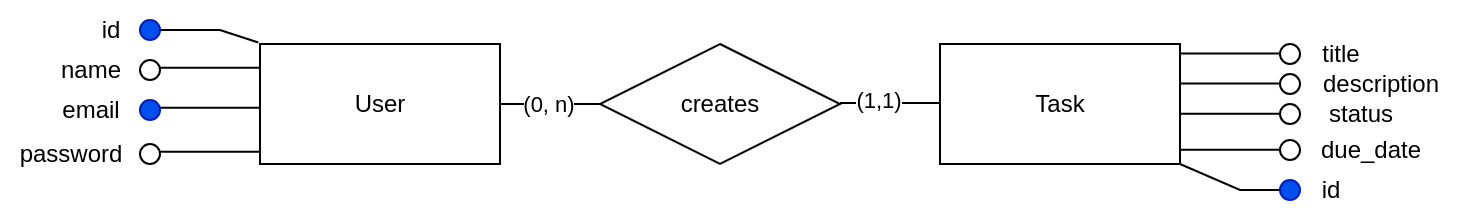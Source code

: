 <mxfile version="26.0.11">
  <diagram name="Página-1" id="kZy3xljdfepiubTWeHgB">
    <mxGraphModel dx="1162" dy="650" grid="1" gridSize="10" guides="1" tooltips="1" connect="1" arrows="1" fold="1" page="1" pageScale="1" pageWidth="1169" pageHeight="827" math="0" shadow="0">
      <root>
        <mxCell id="0" />
        <mxCell id="1" parent="0" />
        <mxCell id="F56f-dYNp2Z08EHvSHsC-2" value="User" style="rounded=0;whiteSpace=wrap;html=1;" parent="1" vertex="1">
          <mxGeometry x="340" y="470" width="120" height="60" as="geometry" />
        </mxCell>
        <mxCell id="F56f-dYNp2Z08EHvSHsC-4" value="Task" style="rounded=0;whiteSpace=wrap;html=1;" parent="1" vertex="1">
          <mxGeometry x="680" y="470" width="120" height="60" as="geometry" />
        </mxCell>
        <mxCell id="F56f-dYNp2Z08EHvSHsC-7" value="creates" style="shape=rhombus;perimeter=rhombusPerimeter;whiteSpace=wrap;html=1;align=center;" parent="1" vertex="1">
          <mxGeometry x="510" y="470" width="120" height="60" as="geometry" />
        </mxCell>
        <mxCell id="F56f-dYNp2Z08EHvSHsC-9" value="" style="endArrow=none;html=1;rounded=0;entryX=1;entryY=0.5;entryDx=0;entryDy=0;" parent="1" source="F56f-dYNp2Z08EHvSHsC-7" target="F56f-dYNp2Z08EHvSHsC-2" edge="1">
          <mxGeometry width="50" height="50" relative="1" as="geometry">
            <mxPoint x="390" y="610" as="sourcePoint" />
            <mxPoint x="440" y="560" as="targetPoint" />
          </mxGeometry>
        </mxCell>
        <mxCell id="F56f-dYNp2Z08EHvSHsC-40" value="(0, n)" style="edgeLabel;html=1;align=center;verticalAlign=middle;resizable=0;points=[];" parent="F56f-dYNp2Z08EHvSHsC-9" vertex="1" connectable="0">
          <mxGeometry x="0.053" relative="1" as="geometry">
            <mxPoint as="offset" />
          </mxGeometry>
        </mxCell>
        <mxCell id="F56f-dYNp2Z08EHvSHsC-10" value="" style="endArrow=none;html=1;rounded=0;entryX=1;entryY=0.5;entryDx=0;entryDy=0;" parent="1" edge="1">
          <mxGeometry width="50" height="50" relative="1" as="geometry">
            <mxPoint x="680" y="499.5" as="sourcePoint" />
            <mxPoint x="630" y="499.5" as="targetPoint" />
          </mxGeometry>
        </mxCell>
        <mxCell id="F56f-dYNp2Z08EHvSHsC-41" value="(1,1)" style="edgeLabel;html=1;align=center;verticalAlign=middle;resizable=0;points=[];" parent="F56f-dYNp2Z08EHvSHsC-10" vertex="1" connectable="0">
          <mxGeometry x="0.24" y="-2" relative="1" as="geometry">
            <mxPoint as="offset" />
          </mxGeometry>
        </mxCell>
        <mxCell id="F56f-dYNp2Z08EHvSHsC-12" value="name" style="text;html=1;align=center;verticalAlign=middle;resizable=0;points=[];autosize=1;strokeColor=none;fillColor=none;" parent="1" vertex="1">
          <mxGeometry x="230" y="468" width="50" height="30" as="geometry" />
        </mxCell>
        <mxCell id="F56f-dYNp2Z08EHvSHsC-13" value="" style="endArrow=none;html=1;rounded=0;entryX=1;entryY=0.5;entryDx=0;entryDy=0;" parent="1" edge="1">
          <mxGeometry width="50" height="50" relative="1" as="geometry">
            <mxPoint x="340" y="481.89" as="sourcePoint" />
            <mxPoint x="290" y="481.89" as="targetPoint" />
          </mxGeometry>
        </mxCell>
        <mxCell id="F56f-dYNp2Z08EHvSHsC-16" value="" style="ellipse;whiteSpace=wrap;html=1;aspect=fixed;" parent="1" vertex="1">
          <mxGeometry x="280" y="478" width="10" height="10" as="geometry" />
        </mxCell>
        <mxCell id="F56f-dYNp2Z08EHvSHsC-17" value="" style="endArrow=none;html=1;rounded=0;entryX=1;entryY=0.5;entryDx=0;entryDy=0;" parent="1" edge="1">
          <mxGeometry width="50" height="50" relative="1" as="geometry">
            <mxPoint x="340" y="501.89" as="sourcePoint" />
            <mxPoint x="290" y="501.89" as="targetPoint" />
          </mxGeometry>
        </mxCell>
        <mxCell id="F56f-dYNp2Z08EHvSHsC-18" value="" style="ellipse;whiteSpace=wrap;html=1;aspect=fixed;fillColor=#0050ef;fontColor=#ffffff;strokeColor=#001DBC;" parent="1" vertex="1">
          <mxGeometry x="280" y="498" width="10" height="10" as="geometry" />
        </mxCell>
        <mxCell id="F56f-dYNp2Z08EHvSHsC-19" value="" style="endArrow=none;html=1;rounded=0;entryX=1;entryY=0.5;entryDx=0;entryDy=0;" parent="1" edge="1">
          <mxGeometry width="50" height="50" relative="1" as="geometry">
            <mxPoint x="340" y="523.89" as="sourcePoint" />
            <mxPoint x="290" y="523.89" as="targetPoint" />
          </mxGeometry>
        </mxCell>
        <mxCell id="F56f-dYNp2Z08EHvSHsC-20" value="" style="ellipse;whiteSpace=wrap;html=1;aspect=fixed;" parent="1" vertex="1">
          <mxGeometry x="280" y="520" width="10" height="10" as="geometry" />
        </mxCell>
        <mxCell id="F56f-dYNp2Z08EHvSHsC-21" value="email" style="text;html=1;align=center;verticalAlign=middle;resizable=0;points=[];autosize=1;strokeColor=none;fillColor=none;" parent="1" vertex="1">
          <mxGeometry x="230" y="488" width="50" height="30" as="geometry" />
        </mxCell>
        <mxCell id="F56f-dYNp2Z08EHvSHsC-22" value="password" style="text;html=1;align=center;verticalAlign=middle;resizable=0;points=[];autosize=1;strokeColor=none;fillColor=none;" parent="1" vertex="1">
          <mxGeometry x="210" y="510" width="70" height="30" as="geometry" />
        </mxCell>
        <mxCell id="F56f-dYNp2Z08EHvSHsC-23" value="" style="ellipse;whiteSpace=wrap;html=1;aspect=fixed;" parent="1" vertex="1">
          <mxGeometry x="850" y="470" width="10" height="10" as="geometry" />
        </mxCell>
        <mxCell id="F56f-dYNp2Z08EHvSHsC-24" value="" style="ellipse;whiteSpace=wrap;html=1;aspect=fixed;" parent="1" vertex="1">
          <mxGeometry x="850" y="500" width="10" height="10" as="geometry" />
        </mxCell>
        <mxCell id="F56f-dYNp2Z08EHvSHsC-25" value="" style="ellipse;whiteSpace=wrap;html=1;aspect=fixed;" parent="1" vertex="1">
          <mxGeometry x="850" y="518" width="10" height="10" as="geometry" />
        </mxCell>
        <mxCell id="F56f-dYNp2Z08EHvSHsC-26" value="" style="endArrow=none;html=1;rounded=0;entryX=1;entryY=0.5;entryDx=0;entryDy=0;" parent="1" edge="1">
          <mxGeometry width="50" height="50" relative="1" as="geometry">
            <mxPoint x="850" y="474.71" as="sourcePoint" />
            <mxPoint x="800" y="474.71" as="targetPoint" />
          </mxGeometry>
        </mxCell>
        <mxCell id="F56f-dYNp2Z08EHvSHsC-28" value="" style="endArrow=none;html=1;rounded=0;entryX=1;entryY=0.5;entryDx=0;entryDy=0;" parent="1" edge="1">
          <mxGeometry width="50" height="50" relative="1" as="geometry">
            <mxPoint x="850" y="504.89" as="sourcePoint" />
            <mxPoint x="800" y="504.89" as="targetPoint" />
          </mxGeometry>
        </mxCell>
        <mxCell id="F56f-dYNp2Z08EHvSHsC-29" value="" style="endArrow=none;html=1;rounded=0;entryX=1;entryY=0.5;entryDx=0;entryDy=0;" parent="1" edge="1">
          <mxGeometry width="50" height="50" relative="1" as="geometry">
            <mxPoint x="850" y="522.89" as="sourcePoint" />
            <mxPoint x="800" y="522.89" as="targetPoint" />
          </mxGeometry>
        </mxCell>
        <mxCell id="F56f-dYNp2Z08EHvSHsC-30" value="" style="ellipse;whiteSpace=wrap;html=1;aspect=fixed;" parent="1" vertex="1">
          <mxGeometry x="850" y="485" width="10" height="10" as="geometry" />
        </mxCell>
        <mxCell id="F56f-dYNp2Z08EHvSHsC-31" value="" style="endArrow=none;html=1;rounded=0;entryX=1;entryY=0.5;entryDx=0;entryDy=0;" parent="1" edge="1">
          <mxGeometry width="50" height="50" relative="1" as="geometry">
            <mxPoint x="850" y="489.71" as="sourcePoint" />
            <mxPoint x="800" y="489.71" as="targetPoint" />
          </mxGeometry>
        </mxCell>
        <mxCell id="F56f-dYNp2Z08EHvSHsC-32" value="title" style="text;html=1;align=center;verticalAlign=middle;resizable=0;points=[];autosize=1;strokeColor=none;fillColor=none;" parent="1" vertex="1">
          <mxGeometry x="860" y="460" width="40" height="30" as="geometry" />
        </mxCell>
        <mxCell id="F56f-dYNp2Z08EHvSHsC-33" value="description" style="text;html=1;align=center;verticalAlign=middle;resizable=0;points=[];autosize=1;strokeColor=none;fillColor=none;" parent="1" vertex="1">
          <mxGeometry x="860" y="475" width="80" height="30" as="geometry" />
        </mxCell>
        <mxCell id="F56f-dYNp2Z08EHvSHsC-34" value="status" style="text;html=1;align=center;verticalAlign=middle;resizable=0;points=[];autosize=1;strokeColor=none;fillColor=none;" parent="1" vertex="1">
          <mxGeometry x="860" y="490" width="60" height="30" as="geometry" />
        </mxCell>
        <mxCell id="F56f-dYNp2Z08EHvSHsC-35" value="due_date" style="text;html=1;align=center;verticalAlign=middle;resizable=0;points=[];autosize=1;strokeColor=none;fillColor=none;" parent="1" vertex="1">
          <mxGeometry x="860" y="508" width="70" height="30" as="geometry" />
        </mxCell>
        <mxCell id="F56f-dYNp2Z08EHvSHsC-36" value="" style="endArrow=none;html=1;rounded=0;entryX=1;entryY=0.5;entryDx=0;entryDy=0;exitX=0;exitY=0.5;exitDx=0;exitDy=0;" parent="1" source="F56f-dYNp2Z08EHvSHsC-38" edge="1">
          <mxGeometry width="50" height="50" relative="1" as="geometry">
            <mxPoint x="850" y="540" as="sourcePoint" />
            <mxPoint x="800" y="530" as="targetPoint" />
            <Array as="points">
              <mxPoint x="830" y="543" />
            </Array>
          </mxGeometry>
        </mxCell>
        <mxCell id="F56f-dYNp2Z08EHvSHsC-38" value="" style="ellipse;whiteSpace=wrap;html=1;aspect=fixed;fillColor=#0050ef;fontColor=#ffffff;strokeColor=#001DBC;" parent="1" vertex="1">
          <mxGeometry x="850" y="538" width="10" height="10" as="geometry" />
        </mxCell>
        <mxCell id="F56f-dYNp2Z08EHvSHsC-39" value="id" style="text;html=1;align=center;verticalAlign=middle;resizable=0;points=[];autosize=1;strokeColor=none;fillColor=none;" parent="1" vertex="1">
          <mxGeometry x="860" y="528" width="30" height="30" as="geometry" />
        </mxCell>
        <mxCell id="F56f-dYNp2Z08EHvSHsC-43" value="" style="endArrow=none;html=1;rounded=0;entryX=1;entryY=0.5;entryDx=0;entryDy=0;exitX=-0.007;exitY=-0.012;exitDx=0;exitDy=0;exitPerimeter=0;" parent="1" source="F56f-dYNp2Z08EHvSHsC-2" target="F56f-dYNp2Z08EHvSHsC-44" edge="1">
          <mxGeometry width="50" height="50" relative="1" as="geometry">
            <mxPoint x="340" y="463.89" as="sourcePoint" />
            <mxPoint x="290" y="463.89" as="targetPoint" />
            <Array as="points">
              <mxPoint x="320" y="463" />
            </Array>
          </mxGeometry>
        </mxCell>
        <mxCell id="F56f-dYNp2Z08EHvSHsC-44" value="" style="ellipse;whiteSpace=wrap;html=1;aspect=fixed;fillColor=#0050ef;fontColor=#ffffff;strokeColor=#001DBC;" parent="1" vertex="1">
          <mxGeometry x="280" y="458" width="10" height="10" as="geometry" />
        </mxCell>
        <mxCell id="F56f-dYNp2Z08EHvSHsC-45" value="id" style="text;html=1;align=center;verticalAlign=middle;resizable=0;points=[];autosize=1;strokeColor=none;fillColor=none;" parent="1" vertex="1">
          <mxGeometry x="250" y="448" width="30" height="30" as="geometry" />
        </mxCell>
      </root>
    </mxGraphModel>
  </diagram>
</mxfile>

